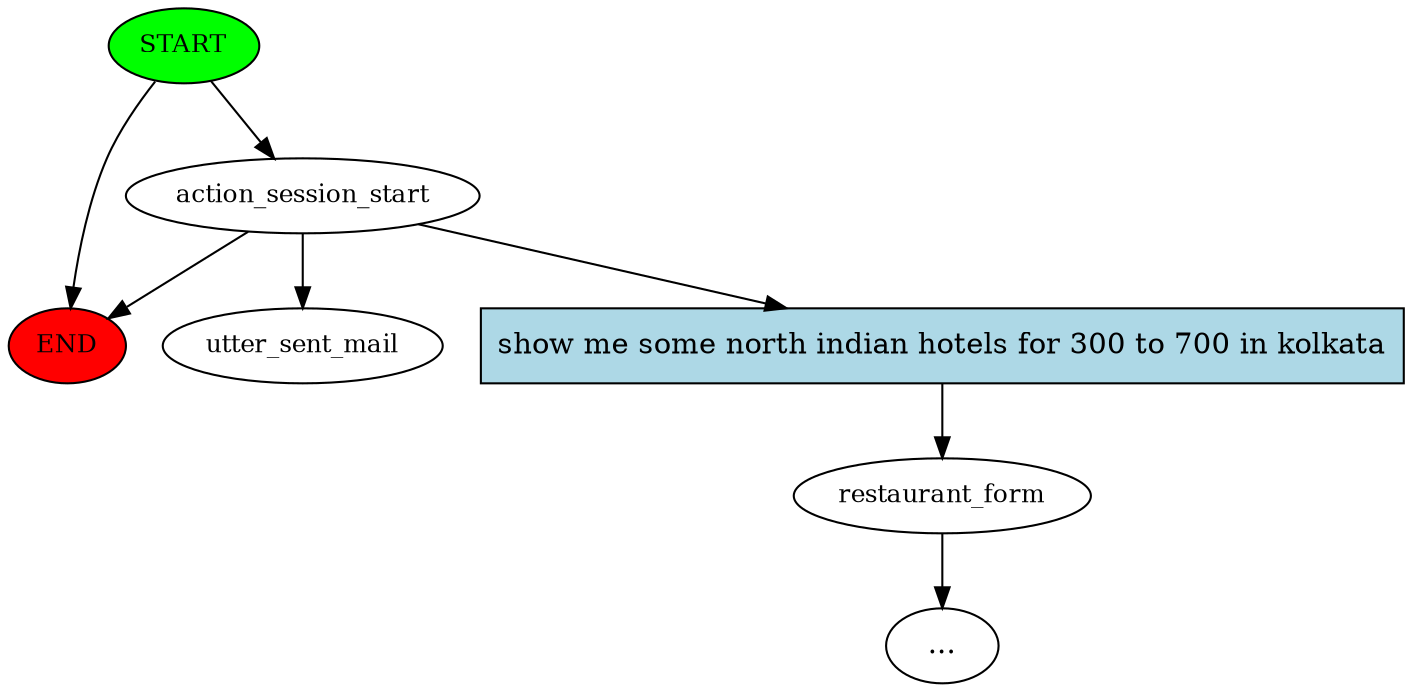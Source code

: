 digraph  {
0 [class="start active", fillcolor=green, fontsize=12, label=START, style=filled];
"-1" [class=end, fillcolor=red, fontsize=12, label=END, style=filled];
1 [class=active, fontsize=12, label=action_session_start];
2 [class="", fontsize=12, label=restaurant_form];
"-3" [class=ellipsis, label="..."];
5 [class="dashed active", fontsize=12, label=utter_sent_mail];
6 [class=intent, fillcolor=lightblue, label="show me some north indian hotels for 300 to 700 in kolkata", shape=rect, style=filled];
0 -> "-1"  [class="", key=NONE, label=""];
0 -> 1  [class=active, key=NONE, label=""];
1 -> "-1"  [class="", key=NONE, label=""];
1 -> 5  [class=active, key=NONE, label=""];
1 -> 6  [class="", key=0];
2 -> "-3"  [class="", key=NONE, label=""];
6 -> 2  [class="", key=0];
}
